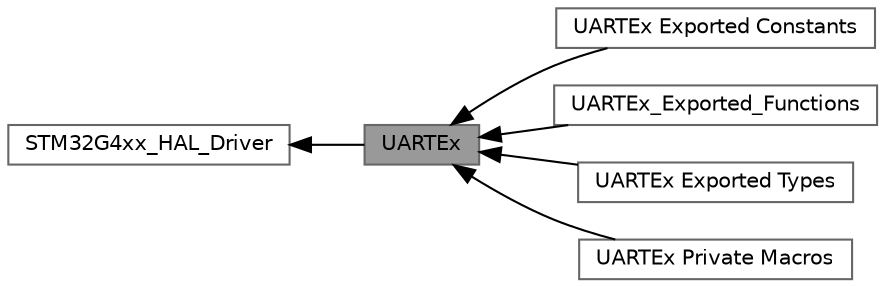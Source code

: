 digraph "UARTEx"
{
 // LATEX_PDF_SIZE
  bgcolor="transparent";
  edge [fontname=Helvetica,fontsize=10,labelfontname=Helvetica,labelfontsize=10];
  node [fontname=Helvetica,fontsize=10,shape=box,height=0.2,width=0.4];
  rankdir=LR;
  Node2 [label="STM32G4xx_HAL_Driver",height=0.2,width=0.4,color="grey40", fillcolor="white", style="filled",URL="$group___s_t_m32_g4xx___h_a_l___driver.html",tooltip=" "];
  Node1 [label="UARTEx",height=0.2,width=0.4,color="gray40", fillcolor="grey60", style="filled", fontcolor="black",tooltip="UART Extended HAL module driver."];
  Node4 [label="UARTEx Exported Constants",height=0.2,width=0.4,color="grey40", fillcolor="white", style="filled",URL="$group___u_a_r_t_ex___exported___constants.html",tooltip=" "];
  Node6 [label="UARTEx_Exported_Functions",height=0.2,width=0.4,color="grey40", fillcolor="white", style="filled",URL="$group___u_a_r_t_ex___exported___functions.html",tooltip=" "];
  Node3 [label="UARTEx Exported Types",height=0.2,width=0.4,color="grey40", fillcolor="white", style="filled",URL="$group___u_a_r_t_ex___exported___types.html",tooltip=" "];
  Node5 [label="UARTEx Private Macros",height=0.2,width=0.4,color="grey40", fillcolor="white", style="filled",URL="$group___u_a_r_t_ex___private___macros.html",tooltip=" "];
  Node2->Node1 [shape=plaintext, dir="back", style="solid"];
  Node1->Node3 [shape=plaintext, dir="back", style="solid"];
  Node1->Node4 [shape=plaintext, dir="back", style="solid"];
  Node1->Node5 [shape=plaintext, dir="back", style="solid"];
  Node1->Node6 [shape=plaintext, dir="back", style="solid"];
}
